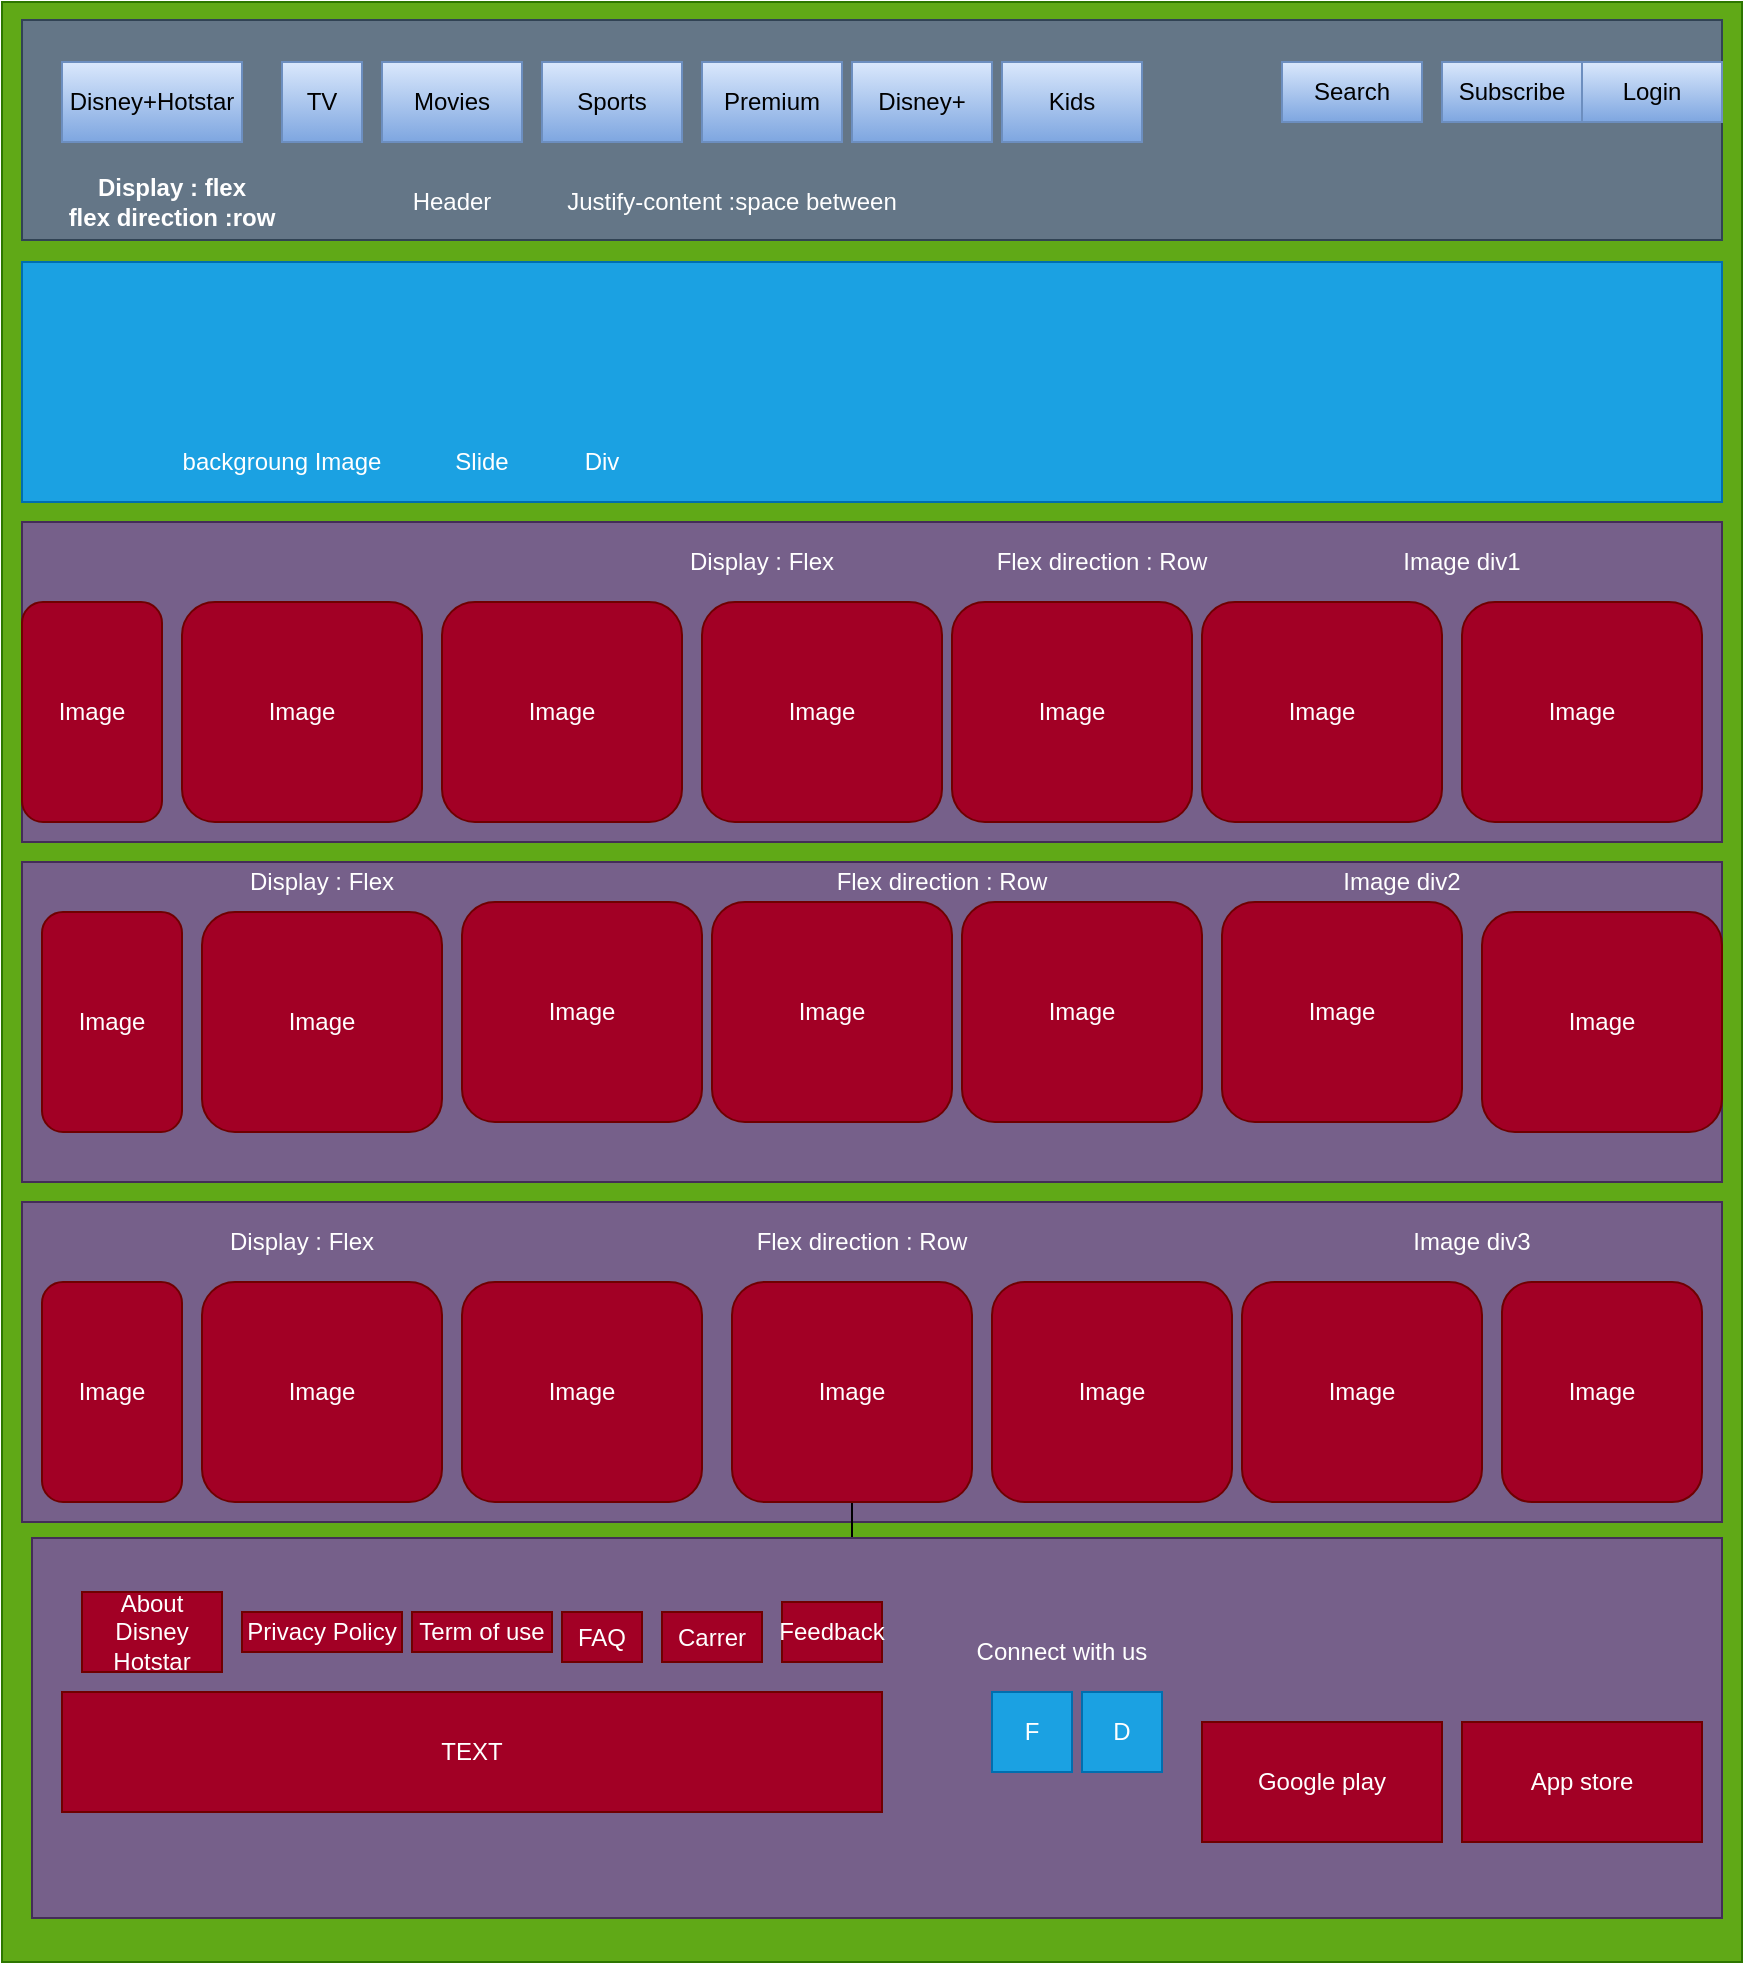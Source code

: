 <mxfile version="14.9.9" type="device"><diagram id="UJgU9xzin21JeKH8ydHO" name="Page-1"><mxGraphModel dx="865" dy="468" grid="1" gridSize="10" guides="1" tooltips="1" connect="1" arrows="1" fold="1" page="1" pageScale="1" pageWidth="850" pageHeight="1100" math="0" shadow="0"><root><mxCell id="0"/><mxCell id="1" parent="0"/><mxCell id="1NzJjzdl2pCuHmaflvsX-1" value="" style="rounded=0;whiteSpace=wrap;html=1;fillColor=#60a917;strokeColor=#2D7600;fontColor=#ffffff;" parent="1" vertex="1"><mxGeometry y="10" width="870" height="980" as="geometry"/></mxCell><mxCell id="1NzJjzdl2pCuHmaflvsX-2" value="" style="rounded=0;whiteSpace=wrap;html=1;fillColor=#647687;strokeColor=#314354;fontColor=#ffffff;" parent="1" vertex="1"><mxGeometry x="10" y="19" width="850" height="110" as="geometry"/></mxCell><mxCell id="1NzJjzdl2pCuHmaflvsX-3" value="Kids" style="rounded=0;whiteSpace=wrap;html=1;gradientColor=#7ea6e0;fillColor=#dae8fc;strokeColor=#6c8ebf;" parent="1" vertex="1"><mxGeometry x="500" y="40" width="70" height="40" as="geometry"/></mxCell><mxCell id="1NzJjzdl2pCuHmaflvsX-4" value="Search" style="rounded=0;whiteSpace=wrap;html=1;gradientColor=#7ea6e0;fillColor=#dae8fc;strokeColor=#6c8ebf;" parent="1" vertex="1"><mxGeometry x="640" y="40" width="70" height="30" as="geometry"/></mxCell><mxCell id="1NzJjzdl2pCuHmaflvsX-5" value="Subscribe" style="rounded=0;whiteSpace=wrap;html=1;gradientColor=#7ea6e0;fillColor=#dae8fc;strokeColor=#6c8ebf;" parent="1" vertex="1"><mxGeometry x="720" y="40" width="70" height="30" as="geometry"/></mxCell><mxCell id="1NzJjzdl2pCuHmaflvsX-6" value="Login" style="rounded=0;whiteSpace=wrap;html=1;gradientColor=#7ea6e0;fillColor=#dae8fc;strokeColor=#6c8ebf;" parent="1" vertex="1"><mxGeometry x="790" y="40" width="70" height="30" as="geometry"/></mxCell><mxCell id="1NzJjzdl2pCuHmaflvsX-7" value="Disney+" style="rounded=0;whiteSpace=wrap;html=1;gradientColor=#7ea6e0;fillColor=#dae8fc;strokeColor=#6c8ebf;" parent="1" vertex="1"><mxGeometry x="425" y="40" width="70" height="40" as="geometry"/></mxCell><mxCell id="1NzJjzdl2pCuHmaflvsX-8" value="Premium" style="rounded=0;whiteSpace=wrap;html=1;gradientColor=#7ea6e0;fillColor=#dae8fc;strokeColor=#6c8ebf;" parent="1" vertex="1"><mxGeometry x="350" y="40" width="70" height="40" as="geometry"/></mxCell><mxCell id="1NzJjzdl2pCuHmaflvsX-9" value="Sports" style="rounded=0;whiteSpace=wrap;html=1;gradientColor=#7ea6e0;fillColor=#dae8fc;strokeColor=#6c8ebf;" parent="1" vertex="1"><mxGeometry x="270" y="40" width="70" height="40" as="geometry"/></mxCell><mxCell id="1NzJjzdl2pCuHmaflvsX-10" value="Movies" style="rounded=0;whiteSpace=wrap;html=1;gradientColor=#7ea6e0;fillColor=#dae8fc;strokeColor=#6c8ebf;" parent="1" vertex="1"><mxGeometry x="190" y="40" width="70" height="40" as="geometry"/></mxCell><mxCell id="1NzJjzdl2pCuHmaflvsX-11" value="TV" style="rounded=0;whiteSpace=wrap;html=1;gradientColor=#7ea6e0;fillColor=#dae8fc;strokeColor=#6c8ebf;" parent="1" vertex="1"><mxGeometry x="140" y="40" width="40" height="40" as="geometry"/></mxCell><mxCell id="1NzJjzdl2pCuHmaflvsX-12" value="Disney+Hotstar" style="rounded=0;whiteSpace=wrap;html=1;gradientColor=#7ea6e0;fillColor=#dae8fc;strokeColor=#6c8ebf;" parent="1" vertex="1"><mxGeometry x="30" y="40" width="90" height="40" as="geometry"/></mxCell><mxCell id="1NzJjzdl2pCuHmaflvsX-15" value="&lt;div&gt;Display : flex&lt;/div&gt;&lt;div&gt;flex direction :row&lt;br&gt;&lt;/div&gt;" style="text;html=1;strokeColor=none;fillColor=none;align=center;verticalAlign=middle;whiteSpace=wrap;rounded=0;fontColor=#FFFFFF;fontStyle=1" parent="1" vertex="1"><mxGeometry x="20" y="100" width="130" height="20" as="geometry"/></mxCell><mxCell id="1NzJjzdl2pCuHmaflvsX-16" value="Header" style="text;html=1;strokeColor=none;fillColor=none;align=center;verticalAlign=middle;whiteSpace=wrap;rounded=0;fontColor=#FFFFFF;" parent="1" vertex="1"><mxGeometry x="145" y="100" width="160" height="20" as="geometry"/></mxCell><mxCell id="1NzJjzdl2pCuHmaflvsX-17" value="Justify-content :space between" style="text;html=1;strokeColor=none;fillColor=none;align=center;verticalAlign=middle;whiteSpace=wrap;rounded=0;fontColor=#FFFFFF;" parent="1" vertex="1"><mxGeometry x="280" y="100" width="170" height="20" as="geometry"/></mxCell><mxCell id="1NzJjzdl2pCuHmaflvsX-18" value="" style="rounded=0;whiteSpace=wrap;html=1;fontColor=#ffffff;fillColor=#1ba1e2;strokeColor=#006EAF;" parent="1" vertex="1"><mxGeometry x="10" y="140" width="850" height="120" as="geometry"/></mxCell><mxCell id="1NzJjzdl2pCuHmaflvsX-19" value="backgroung Image" style="text;html=1;strokeColor=none;fillColor=none;align=center;verticalAlign=middle;whiteSpace=wrap;rounded=0;fontColor=#FFFFFF;" parent="1" vertex="1"><mxGeometry x="50" y="230" width="180" height="20" as="geometry"/></mxCell><mxCell id="1NzJjzdl2pCuHmaflvsX-20" value="Slide" style="text;html=1;strokeColor=none;fillColor=none;align=center;verticalAlign=middle;whiteSpace=wrap;rounded=0;fontColor=#FFFFFF;" parent="1" vertex="1"><mxGeometry x="220" y="230" width="40" height="20" as="geometry"/></mxCell><mxCell id="1NzJjzdl2pCuHmaflvsX-21" value="Div" style="text;html=1;strokeColor=none;fillColor=none;align=center;verticalAlign=middle;whiteSpace=wrap;rounded=0;fontColor=#FFFFFF;" parent="1" vertex="1"><mxGeometry x="280" y="230" width="40" height="20" as="geometry"/></mxCell><mxCell id="1NzJjzdl2pCuHmaflvsX-23" value="" style="rounded=0;whiteSpace=wrap;html=1;fillColor=#76608a;strokeColor=#432D57;fontColor=#ffffff;" parent="1" vertex="1"><mxGeometry x="10" y="270" width="850" height="160" as="geometry"/></mxCell><mxCell id="1NzJjzdl2pCuHmaflvsX-24" value="" style="rounded=0;whiteSpace=wrap;html=1;fontColor=#ffffff;fillColor=#76608a;strokeColor=#432D57;" parent="1" vertex="1"><mxGeometry x="10" y="610" width="850" height="160" as="geometry"/></mxCell><mxCell id="1NzJjzdl2pCuHmaflvsX-25" value="" style="rounded=0;whiteSpace=wrap;html=1;fontColor=#ffffff;fillColor=#76608a;strokeColor=#432D57;" parent="1" vertex="1"><mxGeometry x="10" y="440" width="850" height="160" as="geometry"/></mxCell><mxCell id="1NzJjzdl2pCuHmaflvsX-42" value="Image" style="rounded=1;whiteSpace=wrap;html=1;fontColor=#ffffff;fillColor=#a20025;strokeColor=#6F0000;" parent="1" vertex="1"><mxGeometry x="730" y="310" width="120" height="110" as="geometry"/></mxCell><mxCell id="1NzJjzdl2pCuHmaflvsX-43" value="Image" style="rounded=1;whiteSpace=wrap;html=1;fontColor=#ffffff;fillColor=#a20025;strokeColor=#6F0000;" parent="1" vertex="1"><mxGeometry x="20" y="465" width="70" height="110" as="geometry"/></mxCell><mxCell id="1NzJjzdl2pCuHmaflvsX-44" value="Image" style="rounded=1;whiteSpace=wrap;html=1;fontColor=#ffffff;fillColor=#a20025;strokeColor=#6F0000;" parent="1" vertex="1"><mxGeometry x="740" y="465" width="120" height="110" as="geometry"/></mxCell><mxCell id="1NzJjzdl2pCuHmaflvsX-45" value="Image" style="rounded=1;whiteSpace=wrap;html=1;fontColor=#ffffff;fillColor=#a20025;strokeColor=#6F0000;" parent="1" vertex="1"><mxGeometry x="750" y="650" width="100" height="110" as="geometry"/></mxCell><mxCell id="1NzJjzdl2pCuHmaflvsX-46" value="Image" style="rounded=1;whiteSpace=wrap;html=1;fontColor=#ffffff;fillColor=#a20025;strokeColor=#6F0000;" parent="1" vertex="1"><mxGeometry x="620" y="650" width="120" height="110" as="geometry"/></mxCell><mxCell id="1NzJjzdl2pCuHmaflvsX-47" value="Image" style="rounded=1;whiteSpace=wrap;html=1;fontColor=#ffffff;fillColor=#a20025;strokeColor=#6F0000;" parent="1" vertex="1"><mxGeometry x="495" y="650" width="120" height="110" as="geometry"/></mxCell><mxCell id="1NzJjzdl2pCuHmaflvsX-86" value="" style="edgeStyle=orthogonalEdgeStyle;rounded=0;orthogonalLoop=1;jettySize=auto;html=1;fontColor=#FFFFFF;" parent="1" source="1NzJjzdl2pCuHmaflvsX-48" target="1NzJjzdl2pCuHmaflvsX-83" edge="1"><mxGeometry relative="1" as="geometry"/></mxCell><mxCell id="1NzJjzdl2pCuHmaflvsX-48" value="Image" style="rounded=1;whiteSpace=wrap;html=1;fontColor=#ffffff;fillColor=#a20025;strokeColor=#6F0000;" parent="1" vertex="1"><mxGeometry x="365" y="650" width="120" height="110" as="geometry"/></mxCell><mxCell id="1NzJjzdl2pCuHmaflvsX-49" value="Image" style="rounded=1;whiteSpace=wrap;html=1;fontColor=#ffffff;fillColor=#a20025;strokeColor=#6F0000;" parent="1" vertex="1"><mxGeometry x="230" y="650" width="120" height="110" as="geometry"/></mxCell><mxCell id="1NzJjzdl2pCuHmaflvsX-50" value="Image" style="rounded=1;whiteSpace=wrap;html=1;fontColor=#ffffff;fillColor=#a20025;strokeColor=#6F0000;" parent="1" vertex="1"><mxGeometry x="230" y="460" width="120" height="110" as="geometry"/></mxCell><mxCell id="1NzJjzdl2pCuHmaflvsX-51" value="Image" style="rounded=1;whiteSpace=wrap;html=1;fontColor=#ffffff;fillColor=#a20025;strokeColor=#6F0000;" parent="1" vertex="1"><mxGeometry x="100" y="650" width="120" height="110" as="geometry"/></mxCell><mxCell id="1NzJjzdl2pCuHmaflvsX-52" value="Image" style="rounded=1;whiteSpace=wrap;html=1;fontColor=#ffffff;fillColor=#a20025;strokeColor=#6F0000;" parent="1" vertex="1"><mxGeometry x="100" y="465" width="120" height="110" as="geometry"/></mxCell><mxCell id="1NzJjzdl2pCuHmaflvsX-53" value="Image" style="rounded=1;whiteSpace=wrap;html=1;fontColor=#ffffff;fillColor=#a20025;strokeColor=#6F0000;" parent="1" vertex="1"><mxGeometry x="90" y="310" width="120" height="110" as="geometry"/></mxCell><mxCell id="1NzJjzdl2pCuHmaflvsX-54" value="Image" style="rounded=1;whiteSpace=wrap;html=1;fontColor=#ffffff;fillColor=#a20025;strokeColor=#6F0000;" parent="1" vertex="1"><mxGeometry x="610" y="460" width="120" height="110" as="geometry"/></mxCell><mxCell id="1NzJjzdl2pCuHmaflvsX-55" value="Image" style="rounded=1;whiteSpace=wrap;html=1;fontColor=#ffffff;fillColor=#a20025;strokeColor=#6F0000;" parent="1" vertex="1"><mxGeometry x="480" y="460" width="120" height="110" as="geometry"/></mxCell><mxCell id="1NzJjzdl2pCuHmaflvsX-56" value="Image" style="rounded=1;whiteSpace=wrap;html=1;fontColor=#ffffff;fillColor=#a20025;strokeColor=#6F0000;" parent="1" vertex="1"><mxGeometry x="355" y="460" width="120" height="110" as="geometry"/></mxCell><mxCell id="1NzJjzdl2pCuHmaflvsX-57" value="Image" style="rounded=1;whiteSpace=wrap;html=1;fontColor=#ffffff;fillColor=#a20025;strokeColor=#6F0000;" parent="1" vertex="1"><mxGeometry x="220" y="310" width="120" height="110" as="geometry"/></mxCell><mxCell id="1NzJjzdl2pCuHmaflvsX-58" value="Image" style="rounded=1;whiteSpace=wrap;html=1;fontColor=#ffffff;fillColor=#a20025;strokeColor=#6F0000;" parent="1" vertex="1"><mxGeometry x="350" y="310" width="120" height="110" as="geometry"/></mxCell><mxCell id="1NzJjzdl2pCuHmaflvsX-59" value="Image" style="rounded=1;whiteSpace=wrap;html=1;fontColor=#ffffff;fillColor=#a20025;strokeColor=#6F0000;" parent="1" vertex="1"><mxGeometry x="475" y="310" width="120" height="110" as="geometry"/></mxCell><mxCell id="1NzJjzdl2pCuHmaflvsX-60" value="Image" style="rounded=1;whiteSpace=wrap;html=1;fontColor=#ffffff;fillColor=#a20025;strokeColor=#6F0000;" parent="1" vertex="1"><mxGeometry x="600" y="310" width="120" height="110" as="geometry"/></mxCell><mxCell id="1NzJjzdl2pCuHmaflvsX-61" value="Image" style="rounded=1;whiteSpace=wrap;html=1;fontColor=#ffffff;fillColor=#a20025;strokeColor=#6F0000;" parent="1" vertex="1"><mxGeometry x="10" y="310" width="70" height="110" as="geometry"/></mxCell><mxCell id="1NzJjzdl2pCuHmaflvsX-62" value="Image" style="rounded=1;whiteSpace=wrap;html=1;fontColor=#ffffff;fillColor=#a20025;strokeColor=#6F0000;" parent="1" vertex="1"><mxGeometry x="20" y="650" width="70" height="110" as="geometry"/></mxCell><mxCell id="1NzJjzdl2pCuHmaflvsX-63" value="Display : Flex" style="text;html=1;strokeColor=none;fillColor=none;align=center;verticalAlign=middle;whiteSpace=wrap;rounded=0;fontColor=#FFFFFF;" parent="1" vertex="1"><mxGeometry x="340" y="280" width="80" height="20" as="geometry"/></mxCell><mxCell id="1NzJjzdl2pCuHmaflvsX-64" value="Flex direction : Row" style="text;html=1;strokeColor=none;fillColor=none;align=center;verticalAlign=middle;whiteSpace=wrap;rounded=0;fontColor=#FFFFFF;" parent="1" vertex="1"><mxGeometry x="470" y="280" width="160" height="20" as="geometry"/></mxCell><mxCell id="1NzJjzdl2pCuHmaflvsX-65" value="Image div1" style="text;html=1;strokeColor=none;fillColor=none;align=center;verticalAlign=middle;whiteSpace=wrap;rounded=0;fontColor=#FFFFFF;" parent="1" vertex="1"><mxGeometry x="610" y="280" width="240" height="20" as="geometry"/></mxCell><mxCell id="1NzJjzdl2pCuHmaflvsX-66" value="Image div3" style="text;html=1;strokeColor=none;fillColor=none;align=center;verticalAlign=middle;whiteSpace=wrap;rounded=0;fontColor=#FFFFFF;" parent="1" vertex="1"><mxGeometry x="615" y="620" width="240" height="20" as="geometry"/></mxCell><mxCell id="1NzJjzdl2pCuHmaflvsX-67" value="Image div2" style="text;html=1;strokeColor=none;fillColor=none;align=center;verticalAlign=middle;whiteSpace=wrap;rounded=0;fontColor=#FFFFFF;" parent="1" vertex="1"><mxGeometry x="580" y="440" width="240" height="20" as="geometry"/></mxCell><mxCell id="1NzJjzdl2pCuHmaflvsX-68" value="Flex direction : Row" style="text;html=1;strokeColor=none;fillColor=none;align=center;verticalAlign=middle;whiteSpace=wrap;rounded=0;fontColor=#FFFFFF;" parent="1" vertex="1"><mxGeometry x="350" y="620" width="160" height="20" as="geometry"/></mxCell><mxCell id="1NzJjzdl2pCuHmaflvsX-69" value="Flex direction : Row" style="text;html=1;strokeColor=none;fillColor=none;align=center;verticalAlign=middle;whiteSpace=wrap;rounded=0;fontColor=#FFFFFF;" parent="1" vertex="1"><mxGeometry x="390" y="440" width="160" height="20" as="geometry"/></mxCell><mxCell id="1NzJjzdl2pCuHmaflvsX-71" value="Display : Flex" style="text;html=1;strokeColor=none;fillColor=none;align=center;verticalAlign=middle;whiteSpace=wrap;rounded=0;fontColor=#FFFFFF;" parent="1" vertex="1"><mxGeometry x="110" y="620" width="80" height="20" as="geometry"/></mxCell><mxCell id="1NzJjzdl2pCuHmaflvsX-72" value="Display : Flex" style="text;html=1;strokeColor=none;fillColor=none;align=center;verticalAlign=middle;whiteSpace=wrap;rounded=0;fontColor=#FFFFFF;" parent="1" vertex="1"><mxGeometry x="120" y="440" width="80" height="20" as="geometry"/></mxCell><mxCell id="1NzJjzdl2pCuHmaflvsX-73" value="" style="rounded=0;whiteSpace=wrap;html=1;fontColor=#ffffff;fillColor=#76608a;strokeColor=#432D57;" parent="1" vertex="1"><mxGeometry x="15" y="778" width="845" height="190" as="geometry"/></mxCell><mxCell id="1NzJjzdl2pCuHmaflvsX-74" value="F" style="rounded=0;whiteSpace=wrap;html=1;fontColor=#ffffff;fillColor=#1ba1e2;strokeColor=#006EAF;" parent="1" vertex="1"><mxGeometry x="495" y="855" width="40" height="40" as="geometry"/></mxCell><mxCell id="1NzJjzdl2pCuHmaflvsX-75" value="D" style="rounded=0;whiteSpace=wrap;html=1;fontColor=#ffffff;fillColor=#1ba1e2;strokeColor=#006EAF;" parent="1" vertex="1"><mxGeometry x="540" y="855" width="40" height="40" as="geometry"/></mxCell><mxCell id="1NzJjzdl2pCuHmaflvsX-76" value="Connect with us" style="text;html=1;strokeColor=none;fillColor=none;align=center;verticalAlign=middle;whiteSpace=wrap;rounded=0;fontColor=#FFFFFF;" parent="1" vertex="1"><mxGeometry x="475" y="825" width="110" height="20" as="geometry"/></mxCell><mxCell id="1NzJjzdl2pCuHmaflvsX-77" value="Google play" style="rounded=0;whiteSpace=wrap;html=1;fontColor=#ffffff;fillColor=#a20025;strokeColor=#6F0000;" parent="1" vertex="1"><mxGeometry x="600" y="870" width="120" height="60" as="geometry"/></mxCell><mxCell id="1NzJjzdl2pCuHmaflvsX-78" value="App store" style="rounded=0;whiteSpace=wrap;html=1;fontColor=#ffffff;fillColor=#a20025;strokeColor=#6F0000;" parent="1" vertex="1"><mxGeometry x="730" y="870" width="120" height="60" as="geometry"/></mxCell><mxCell id="1NzJjzdl2pCuHmaflvsX-79" value="About Disney Hotstar" style="rounded=0;whiteSpace=wrap;html=1;fontColor=#ffffff;fillColor=#a20025;strokeColor=#6F0000;" parent="1" vertex="1"><mxGeometry x="40" y="805" width="70" height="40" as="geometry"/></mxCell><mxCell id="1NzJjzdl2pCuHmaflvsX-80" value="FAQ" style="rounded=0;whiteSpace=wrap;html=1;fontColor=#ffffff;fillColor=#a20025;strokeColor=#6F0000;" parent="1" vertex="1"><mxGeometry x="280" y="815" width="40" height="25" as="geometry"/></mxCell><mxCell id="1NzJjzdl2pCuHmaflvsX-81" value="Privacy Policy " style="rounded=0;whiteSpace=wrap;html=1;fontColor=#ffffff;fillColor=#a20025;strokeColor=#6F0000;" parent="1" vertex="1"><mxGeometry x="120" y="815" width="80" height="20" as="geometry"/></mxCell><mxCell id="1NzJjzdl2pCuHmaflvsX-82" value="Term of use" style="rounded=0;whiteSpace=wrap;html=1;fontColor=#ffffff;fillColor=#a20025;strokeColor=#6F0000;" parent="1" vertex="1"><mxGeometry x="205" y="815" width="70" height="20" as="geometry"/></mxCell><mxCell id="1NzJjzdl2pCuHmaflvsX-83" value="Feedback " style="rounded=0;whiteSpace=wrap;html=1;fontColor=#ffffff;fillColor=#a20025;strokeColor=#6F0000;" parent="1" vertex="1"><mxGeometry x="390" y="810" width="50" height="30" as="geometry"/></mxCell><mxCell id="1NzJjzdl2pCuHmaflvsX-84" value="Carrer" style="rounded=0;whiteSpace=wrap;html=1;fontColor=#ffffff;fillColor=#a20025;strokeColor=#6F0000;" parent="1" vertex="1"><mxGeometry x="330" y="815" width="50" height="25" as="geometry"/></mxCell><mxCell id="1NzJjzdl2pCuHmaflvsX-85" value="TEXT" style="rounded=0;whiteSpace=wrap;html=1;fontColor=#ffffff;fillColor=#a20025;strokeColor=#6F0000;" parent="1" vertex="1"><mxGeometry x="30" y="855" width="410" height="60" as="geometry"/></mxCell></root></mxGraphModel></diagram></mxfile>